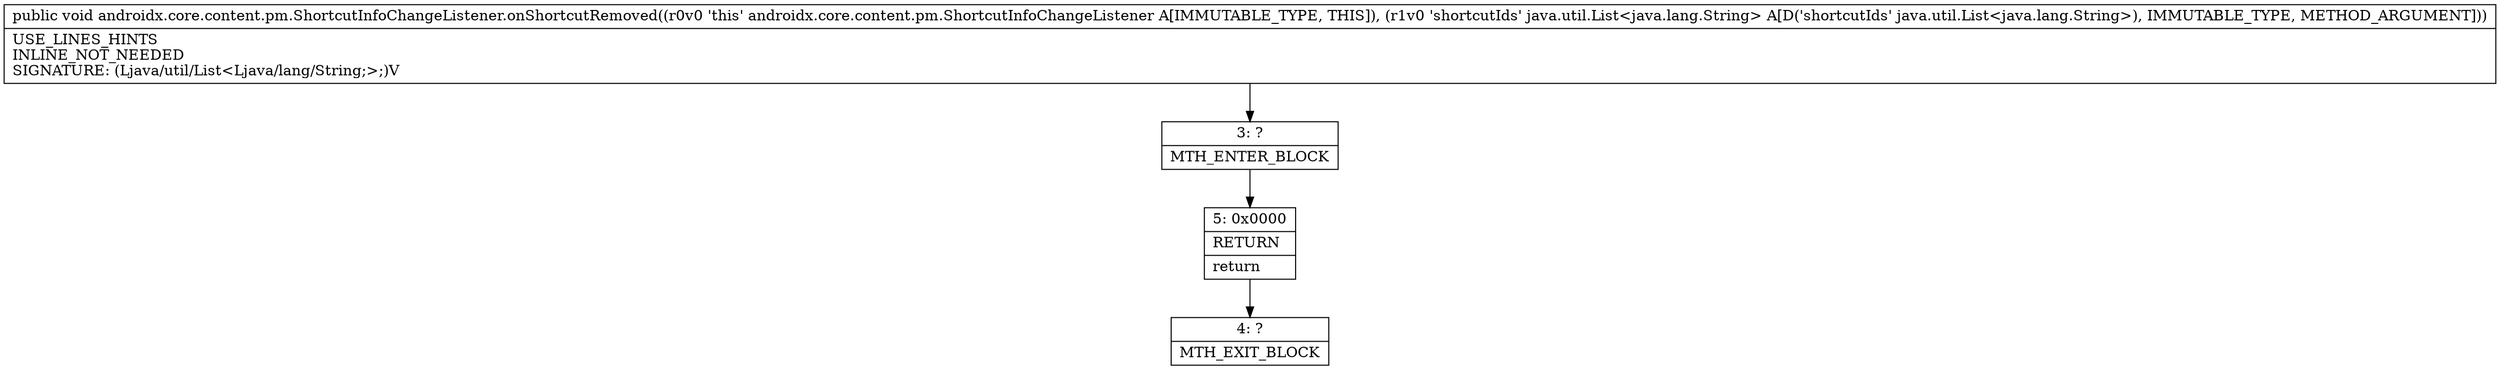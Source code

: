 digraph "CFG forandroidx.core.content.pm.ShortcutInfoChangeListener.onShortcutRemoved(Ljava\/util\/List;)V" {
Node_3 [shape=record,label="{3\:\ ?|MTH_ENTER_BLOCK\l}"];
Node_5 [shape=record,label="{5\:\ 0x0000|RETURN\l|return\l}"];
Node_4 [shape=record,label="{4\:\ ?|MTH_EXIT_BLOCK\l}"];
MethodNode[shape=record,label="{public void androidx.core.content.pm.ShortcutInfoChangeListener.onShortcutRemoved((r0v0 'this' androidx.core.content.pm.ShortcutInfoChangeListener A[IMMUTABLE_TYPE, THIS]), (r1v0 'shortcutIds' java.util.List\<java.lang.String\> A[D('shortcutIds' java.util.List\<java.lang.String\>), IMMUTABLE_TYPE, METHOD_ARGUMENT]))  | USE_LINES_HINTS\lINLINE_NOT_NEEDED\lSIGNATURE: (Ljava\/util\/List\<Ljava\/lang\/String;\>;)V\l}"];
MethodNode -> Node_3;Node_3 -> Node_5;
Node_5 -> Node_4;
}

